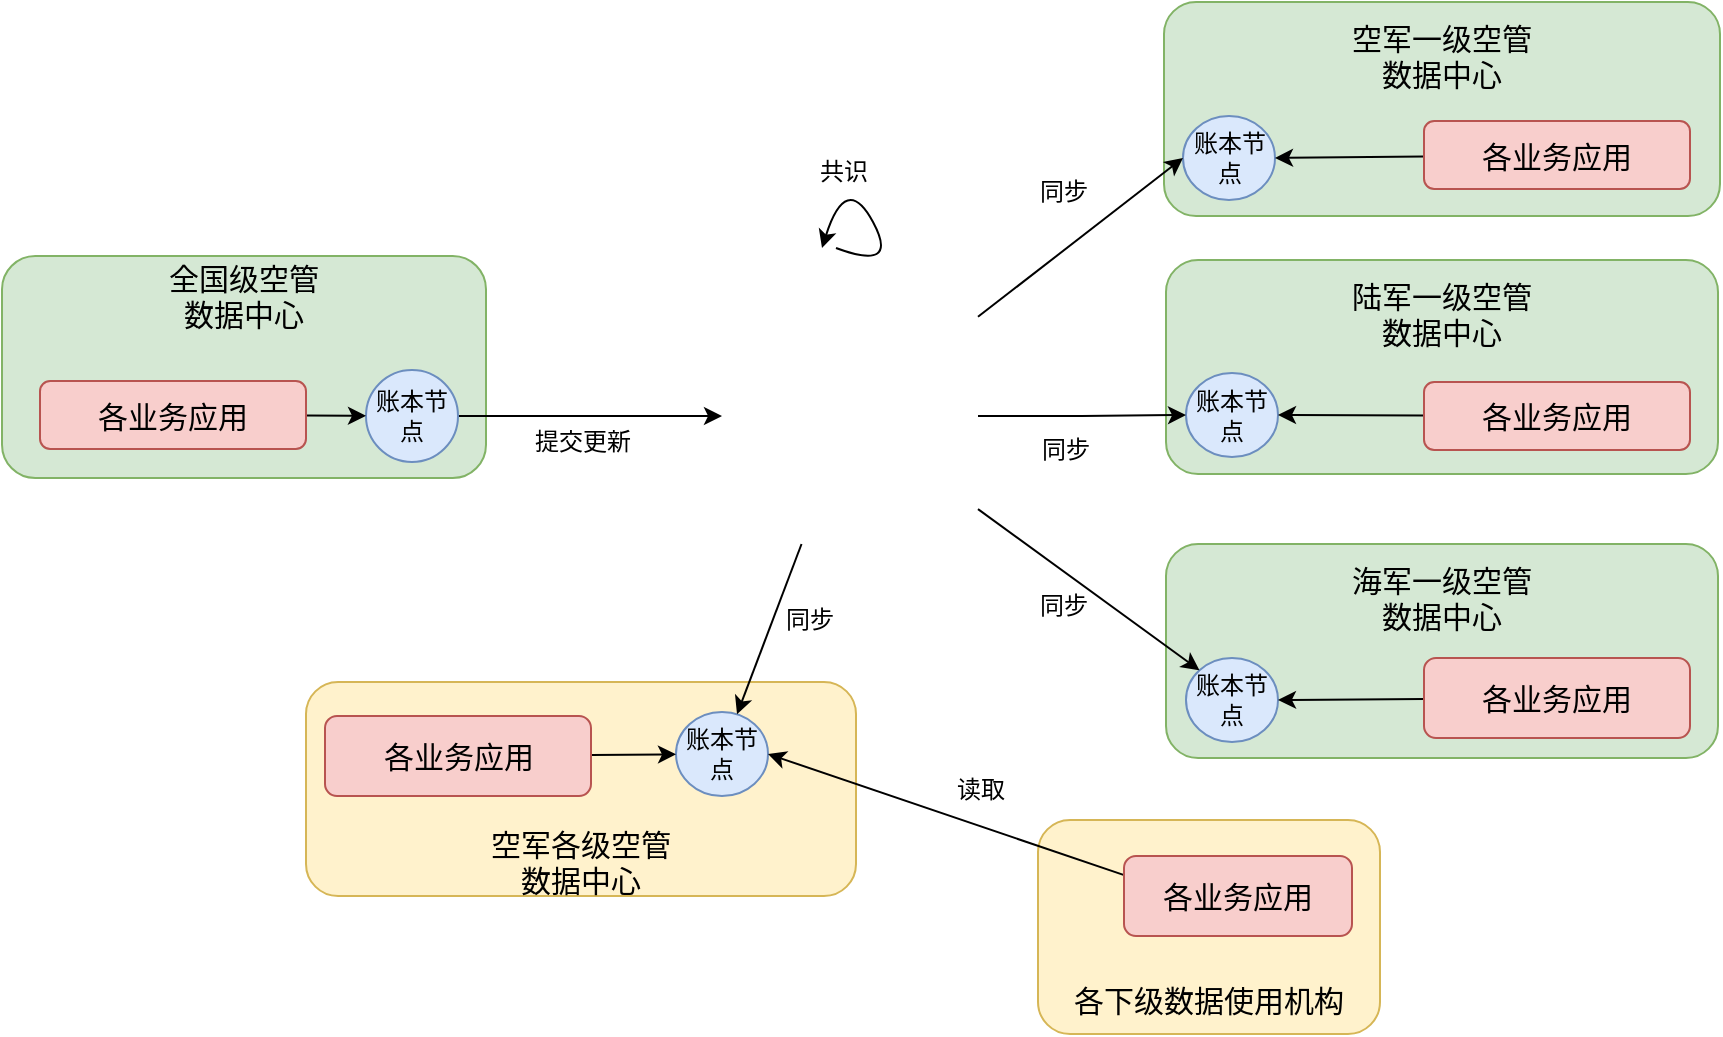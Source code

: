<mxfile pages="1" version="11.2.5" type="github"><diagram id="gI1JIoqykU6gWUqwk4sH" name="第 1 页"><mxGraphModel dx="1422" dy="927" grid="0" gridSize="10" guides="1" tooltips="1" connect="1" arrows="1" fold="1" page="1" pageScale="1" pageWidth="1850" pageHeight="2100" math="0" shadow="0"><root><mxCell id="0"/><mxCell id="1" parent="0"/><mxCell id="FSgFNuVazzm3oU3NB3HM-2" value="全国级空管&lt;br style=&quot;font-size: 15px;&quot;&gt;数据中心&lt;br style=&quot;font-size: 15px;&quot;&gt;&lt;br style=&quot;font-size: 15px;&quot;&gt;&lt;br style=&quot;font-size: 15px;&quot;&gt;&lt;br style=&quot;font-size: 15px;&quot;&gt;&lt;br style=&quot;font-size: 15px;&quot;&gt;" style="rounded=1;whiteSpace=wrap;html=1;fillColor=#d5e8d4;strokeColor=#82b366;fontSize=15;" parent="1" vertex="1"><mxGeometry x="48" y="207" width="242" height="111" as="geometry"/></mxCell><mxCell id="qNAkfZUQUhschtaHblyE-2" value="" style="edgeStyle=orthogonalEdgeStyle;rounded=0;orthogonalLoop=1;jettySize=auto;html=1;" edge="1" parent="1" source="FSgFNuVazzm3oU3NB3HM-1" target="qNAkfZUQUhschtaHblyE-3"><mxGeometry relative="1" as="geometry"><mxPoint x="361" y="287" as="targetPoint"/></mxGeometry></mxCell><mxCell id="qNAkfZUQUhschtaHblyE-4" value="提交更新" style="text;html=1;resizable=0;points=[];align=center;verticalAlign=middle;labelBackgroundColor=#ffffff;" vertex="1" connectable="0" parent="qNAkfZUQUhschtaHblyE-2"><mxGeometry x="-0.288" relative="1" as="geometry"><mxPoint x="15" y="13" as="offset"/></mxGeometry></mxCell><mxCell id="FSgFNuVazzm3oU3NB3HM-1" value="账本节点" style="ellipse;whiteSpace=wrap;html=1;aspect=fixed;fillColor=#dae8fc;strokeColor=#6c8ebf;" parent="1" vertex="1"><mxGeometry x="230" y="264" width="46" height="46" as="geometry"/></mxCell><mxCell id="qNAkfZUQUhschtaHblyE-3" value="" style="shape=image;html=1;verticalAlign=top;verticalLabelPosition=bottom;labelBackgroundColor=#ffffff;imageAspect=0;aspect=fixed;image=https://cdn0.iconfinder.com/data/icons/blockchain-classic/256/Storj-128.png" vertex="1" parent="1"><mxGeometry x="408" y="223" width="128" height="128" as="geometry"/></mxCell><mxCell id="qNAkfZUQUhschtaHblyE-5" value="陆军一级空管&lt;br style=&quot;font-size: 15px&quot;&gt;数据中心&lt;br style=&quot;font-size: 15px&quot;&gt;&lt;br style=&quot;font-size: 15px&quot;&gt;&lt;br&gt;&lt;br&gt;" style="rounded=1;whiteSpace=wrap;html=1;fillColor=#d5e8d4;strokeColor=#82b366;fontSize=15;" vertex="1" parent="1"><mxGeometry x="630" y="209" width="276" height="107" as="geometry"/></mxCell><mxCell id="qNAkfZUQUhschtaHblyE-6" value="账本节点" style="ellipse;whiteSpace=wrap;html=1;aspect=fixed;fillColor=#dae8fc;strokeColor=#6c8ebf;" vertex="1" parent="1"><mxGeometry x="640" y="265.5" width="46" height="42" as="geometry"/></mxCell><mxCell id="qNAkfZUQUhschtaHblyE-8" value="同步" style="text;html=1;resizable=0;points=[];autosize=1;align=left;verticalAlign=top;spacingTop=-4;" vertex="1" parent="1"><mxGeometry x="566" y="293.5" width="34" height="14" as="geometry"/></mxCell><mxCell id="qNAkfZUQUhschtaHblyE-9" style="edgeStyle=orthogonalEdgeStyle;rounded=0;orthogonalLoop=1;jettySize=auto;html=1;entryX=0;entryY=0.5;entryDx=0;entryDy=0;" edge="1" parent="1" source="qNAkfZUQUhschtaHblyE-3" target="qNAkfZUQUhschtaHblyE-6"><mxGeometry relative="1" as="geometry"/></mxCell><mxCell id="qNAkfZUQUhschtaHblyE-10" value="" style="curved=1;endArrow=classic;html=1;" edge="1" parent="1"><mxGeometry width="50" height="50" relative="1" as="geometry"><mxPoint x="465" y="203" as="sourcePoint"/><mxPoint x="458" y="203" as="targetPoint"/><Array as="points"><mxPoint x="497" y="215"/><mxPoint x="470" y="165"/></Array></mxGeometry></mxCell><mxCell id="qNAkfZUQUhschtaHblyE-12" value="共识" style="text;html=1;resizable=0;points=[];autosize=1;align=left;verticalAlign=top;spacingTop=-4;" vertex="1" parent="1"><mxGeometry x="455" y="155" width="34" height="14" as="geometry"/></mxCell><mxCell id="qNAkfZUQUhschtaHblyE-13" value="海军一级空管&lt;br style=&quot;font-size: 15px&quot;&gt;数据中心&lt;br style=&quot;font-size: 15px&quot;&gt;&lt;br style=&quot;font-size: 15px&quot;&gt;&lt;br&gt;&lt;br&gt;" style="rounded=1;whiteSpace=wrap;html=1;fillColor=#d5e8d4;strokeColor=#82b366;fontSize=15;" vertex="1" parent="1"><mxGeometry x="630" y="351" width="276" height="107" as="geometry"/></mxCell><mxCell id="qNAkfZUQUhschtaHblyE-14" value="账本节点" style="ellipse;whiteSpace=wrap;html=1;aspect=fixed;fillColor=#dae8fc;strokeColor=#6c8ebf;" vertex="1" parent="1"><mxGeometry x="640" y="408" width="46" height="42" as="geometry"/></mxCell><mxCell id="qNAkfZUQUhschtaHblyE-15" value="同步" style="text;html=1;resizable=0;points=[];autosize=1;align=left;verticalAlign=top;spacingTop=-4;" vertex="1" parent="1"><mxGeometry x="564.5" y="371.5" width="34" height="14" as="geometry"/></mxCell><mxCell id="qNAkfZUQUhschtaHblyE-16" value="空军一级空管&lt;br style=&quot;font-size: 15px&quot;&gt;数据中心&lt;br style=&quot;font-size: 15px&quot;&gt;&lt;br style=&quot;font-size: 15px&quot;&gt;&lt;br&gt;&lt;br style=&quot;font-size: 15px&quot;&gt;" style="rounded=1;whiteSpace=wrap;html=1;fillColor=#d5e8d4;strokeColor=#82b366;fontSize=15;" vertex="1" parent="1"><mxGeometry x="629" y="80" width="278" height="107" as="geometry"/></mxCell><mxCell id="qNAkfZUQUhschtaHblyE-17" value="账本节点" style="ellipse;whiteSpace=wrap;html=1;aspect=fixed;fillColor=#dae8fc;strokeColor=#6c8ebf;" vertex="1" parent="1"><mxGeometry x="638.5" y="137" width="46" height="42" as="geometry"/></mxCell><mxCell id="qNAkfZUQUhschtaHblyE-18" value="同步" style="text;html=1;resizable=0;points=[];autosize=1;align=left;verticalAlign=top;spacingTop=-4;" vertex="1" parent="1"><mxGeometry x="564.5" y="165" width="34" height="14" as="geometry"/></mxCell><mxCell id="qNAkfZUQUhschtaHblyE-19" style="edgeStyle=none;rounded=0;orthogonalLoop=1;jettySize=auto;html=1;entryX=0;entryY=0.5;entryDx=0;entryDy=0;" edge="1" parent="1" source="qNAkfZUQUhschtaHblyE-3" target="qNAkfZUQUhschtaHblyE-17"><mxGeometry relative="1" as="geometry"/></mxCell><mxCell id="qNAkfZUQUhschtaHblyE-20" style="edgeStyle=none;rounded=0;orthogonalLoop=1;jettySize=auto;html=1;entryX=0;entryY=0;entryDx=0;entryDy=0;" edge="1" parent="1" source="qNAkfZUQUhschtaHblyE-3" target="qNAkfZUQUhschtaHblyE-14"><mxGeometry relative="1" as="geometry"/></mxCell><mxCell id="qNAkfZUQUhschtaHblyE-21" value="&lt;br style=&quot;font-size: 15px;&quot;&gt;&lt;br style=&quot;font-size: 15px;&quot;&gt;&lt;br style=&quot;font-size: 15px;&quot;&gt;&lt;br style=&quot;font-size: 15px;&quot;&gt;空军各级空管&lt;br style=&quot;font-size: 15px;&quot;&gt;数据中心" style="rounded=1;whiteSpace=wrap;html=1;fillColor=#fff2cc;strokeColor=#d6b656;fontSize=15;" vertex="1" parent="1"><mxGeometry x="200" y="420" width="275" height="107" as="geometry"/></mxCell><mxCell id="qNAkfZUQUhschtaHblyE-22" value="账本节点" style="ellipse;whiteSpace=wrap;html=1;aspect=fixed;fillColor=#dae8fc;strokeColor=#6c8ebf;" vertex="1" parent="1"><mxGeometry x="385" y="435" width="46" height="42" as="geometry"/></mxCell><mxCell id="qNAkfZUQUhschtaHblyE-23" style="edgeStyle=none;rounded=0;orthogonalLoop=1;jettySize=auto;html=1;" edge="1" parent="1" source="qNAkfZUQUhschtaHblyE-3" target="qNAkfZUQUhschtaHblyE-22"><mxGeometry relative="1" as="geometry"/></mxCell><mxCell id="qNAkfZUQUhschtaHblyE-25" value="同步" style="text;html=1;resizable=0;points=[];autosize=1;align=left;verticalAlign=top;spacingTop=-4;" vertex="1" parent="1"><mxGeometry x="438" y="378.5" width="34" height="14" as="geometry"/></mxCell><mxCell id="qNAkfZUQUhschtaHblyE-26" value="&lt;br style=&quot;font-size: 15px&quot;&gt;&lt;br style=&quot;font-size: 15px&quot;&gt;&lt;br style=&quot;font-size: 15px&quot;&gt;&lt;br style=&quot;font-size: 15px&quot;&gt;各下级数据使用机构" style="rounded=1;whiteSpace=wrap;html=1;fillColor=#fff2cc;strokeColor=#d6b656;fontSize=15;" vertex="1" parent="1"><mxGeometry x="566" y="489" width="171" height="107" as="geometry"/></mxCell><mxCell id="qNAkfZUQUhschtaHblyE-28" style="edgeStyle=none;rounded=0;orthogonalLoop=1;jettySize=auto;html=1;entryX=1;entryY=0.5;entryDx=0;entryDy=0;" edge="1" parent="1" target="qNAkfZUQUhschtaHblyE-22"><mxGeometry relative="1" as="geometry"><mxPoint x="610.933" y="517.204" as="sourcePoint"/></mxGeometry></mxCell><mxCell id="qNAkfZUQUhschtaHblyE-29" value="读取" style="text;html=1;resizable=0;points=[];align=center;verticalAlign=middle;labelBackgroundColor=#ffffff;" vertex="1" connectable="0" parent="qNAkfZUQUhschtaHblyE-28"><mxGeometry x="-0.131" y="-1" relative="1" as="geometry"><mxPoint x="3.5" y="-16" as="offset"/></mxGeometry></mxCell><mxCell id="qNAkfZUQUhschtaHblyE-31" style="edgeStyle=none;rounded=0;orthogonalLoop=1;jettySize=auto;html=1;entryX=1;entryY=0.5;entryDx=0;entryDy=0;fontSize=15;" edge="1" parent="1" source="qNAkfZUQUhschtaHblyE-30" target="qNAkfZUQUhschtaHblyE-17"><mxGeometry relative="1" as="geometry"/></mxCell><mxCell id="qNAkfZUQUhschtaHblyE-30" value="各业务应用" style="rounded=1;whiteSpace=wrap;html=1;fontSize=15;fillColor=#f8cecc;strokeColor=#b85450;" vertex="1" parent="1"><mxGeometry x="759" y="139.5" width="133" height="34" as="geometry"/></mxCell><mxCell id="qNAkfZUQUhschtaHblyE-35" style="edgeStyle=none;rounded=0;orthogonalLoop=1;jettySize=auto;html=1;entryX=1;entryY=0.5;entryDx=0;entryDy=0;fontSize=15;" edge="1" parent="1" source="qNAkfZUQUhschtaHblyE-34" target="qNAkfZUQUhschtaHblyE-6"><mxGeometry relative="1" as="geometry"/></mxCell><mxCell id="qNAkfZUQUhschtaHblyE-34" value="各业务应用" style="rounded=1;whiteSpace=wrap;html=1;fontSize=15;fillColor=#f8cecc;strokeColor=#b85450;" vertex="1" parent="1"><mxGeometry x="759" y="270" width="133" height="34" as="geometry"/></mxCell><mxCell id="qNAkfZUQUhschtaHblyE-37" style="edgeStyle=none;rounded=0;orthogonalLoop=1;jettySize=auto;html=1;entryX=1;entryY=0.5;entryDx=0;entryDy=0;fontSize=15;" edge="1" parent="1" source="qNAkfZUQUhschtaHblyE-36" target="qNAkfZUQUhschtaHblyE-14"><mxGeometry relative="1" as="geometry"/></mxCell><mxCell id="qNAkfZUQUhschtaHblyE-36" value="各业务应用" style="rounded=1;whiteSpace=wrap;html=1;fontSize=15;fillColor=#f8cecc;strokeColor=#b85450;" vertex="1" parent="1"><mxGeometry x="759" y="408" width="133" height="40" as="geometry"/></mxCell><mxCell id="qNAkfZUQUhschtaHblyE-38" value="各业务应用" style="rounded=1;whiteSpace=wrap;html=1;fontSize=15;fillColor=#f8cecc;strokeColor=#b85450;" vertex="1" parent="1"><mxGeometry x="609" y="507" width="114" height="40" as="geometry"/></mxCell><mxCell id="qNAkfZUQUhschtaHblyE-40" style="edgeStyle=none;rounded=0;orthogonalLoop=1;jettySize=auto;html=1;fontSize=15;" edge="1" parent="1" source="qNAkfZUQUhschtaHblyE-39" target="qNAkfZUQUhschtaHblyE-22"><mxGeometry relative="1" as="geometry"/></mxCell><mxCell id="qNAkfZUQUhschtaHblyE-39" value="各业务应用" style="rounded=1;whiteSpace=wrap;html=1;fontSize=15;fillColor=#f8cecc;strokeColor=#b85450;" vertex="1" parent="1"><mxGeometry x="209.5" y="437" width="133" height="40" as="geometry"/></mxCell><mxCell id="qNAkfZUQUhschtaHblyE-42" style="edgeStyle=none;rounded=0;orthogonalLoop=1;jettySize=auto;html=1;fontSize=15;" edge="1" parent="1" source="qNAkfZUQUhschtaHblyE-41" target="FSgFNuVazzm3oU3NB3HM-1"><mxGeometry relative="1" as="geometry"/></mxCell><mxCell id="qNAkfZUQUhschtaHblyE-41" value="各业务应用" style="rounded=1;whiteSpace=wrap;html=1;fontSize=15;fillColor=#f8cecc;strokeColor=#b85450;" vertex="1" parent="1"><mxGeometry x="67" y="269.5" width="133" height="34" as="geometry"/></mxCell></root></mxGraphModel></diagram></mxfile>